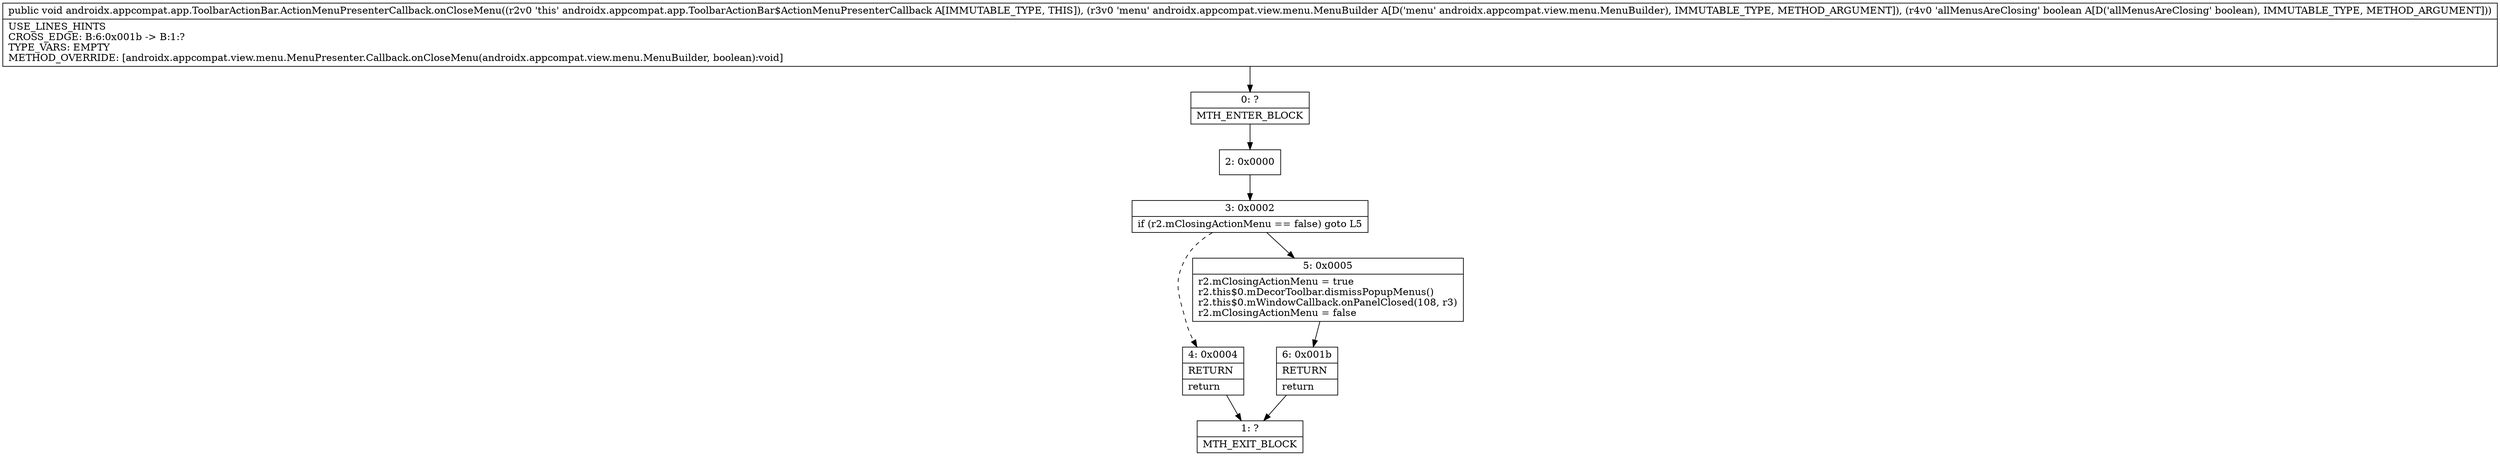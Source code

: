 digraph "CFG forandroidx.appcompat.app.ToolbarActionBar.ActionMenuPresenterCallback.onCloseMenu(Landroidx\/appcompat\/view\/menu\/MenuBuilder;Z)V" {
Node_0 [shape=record,label="{0\:\ ?|MTH_ENTER_BLOCK\l}"];
Node_2 [shape=record,label="{2\:\ 0x0000}"];
Node_3 [shape=record,label="{3\:\ 0x0002|if (r2.mClosingActionMenu == false) goto L5\l}"];
Node_4 [shape=record,label="{4\:\ 0x0004|RETURN\l|return\l}"];
Node_1 [shape=record,label="{1\:\ ?|MTH_EXIT_BLOCK\l}"];
Node_5 [shape=record,label="{5\:\ 0x0005|r2.mClosingActionMenu = true\lr2.this$0.mDecorToolbar.dismissPopupMenus()\lr2.this$0.mWindowCallback.onPanelClosed(108, r3)\lr2.mClosingActionMenu = false\l}"];
Node_6 [shape=record,label="{6\:\ 0x001b|RETURN\l|return\l}"];
MethodNode[shape=record,label="{public void androidx.appcompat.app.ToolbarActionBar.ActionMenuPresenterCallback.onCloseMenu((r2v0 'this' androidx.appcompat.app.ToolbarActionBar$ActionMenuPresenterCallback A[IMMUTABLE_TYPE, THIS]), (r3v0 'menu' androidx.appcompat.view.menu.MenuBuilder A[D('menu' androidx.appcompat.view.menu.MenuBuilder), IMMUTABLE_TYPE, METHOD_ARGUMENT]), (r4v0 'allMenusAreClosing' boolean A[D('allMenusAreClosing' boolean), IMMUTABLE_TYPE, METHOD_ARGUMENT]))  | USE_LINES_HINTS\lCROSS_EDGE: B:6:0x001b \-\> B:1:?\lTYPE_VARS: EMPTY\lMETHOD_OVERRIDE: [androidx.appcompat.view.menu.MenuPresenter.Callback.onCloseMenu(androidx.appcompat.view.menu.MenuBuilder, boolean):void]\l}"];
MethodNode -> Node_0;Node_0 -> Node_2;
Node_2 -> Node_3;
Node_3 -> Node_4[style=dashed];
Node_3 -> Node_5;
Node_4 -> Node_1;
Node_5 -> Node_6;
Node_6 -> Node_1;
}

